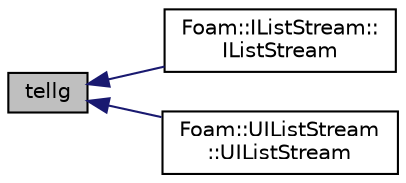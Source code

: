 digraph "tellg"
{
  bgcolor="transparent";
  edge [fontname="Helvetica",fontsize="10",labelfontname="Helvetica",labelfontsize="10"];
  node [fontname="Helvetica",fontsize="10",shape=record];
  rankdir="LR";
  Node1 [label="tellg",height=0.2,width=0.4,color="black", fillcolor="grey75", style="filled" fontcolor="black"];
  Node1 -> Node2 [dir="back",color="midnightblue",fontsize="10",style="solid",fontname="Helvetica"];
  Node2 [label="Foam::IListStream::\lIListStream",height=0.2,width=0.4,color="black",URL="$classFoam_1_1IListStream.html#af13b4eb89ebfe35600e82820dc3bee3d",tooltip="Move construct from DynamicList. "];
  Node1 -> Node3 [dir="back",color="midnightblue",fontsize="10",style="solid",fontname="Helvetica"];
  Node3 [label="Foam::UIListStream\l::UIListStream",height=0.2,width=0.4,color="black",URL="$classFoam_1_1UIListStream.html#a2d6578bd883c0f62c6b6318a0f29ba35",tooltip="Construct using data area from a List and number of bytes. "];
}
